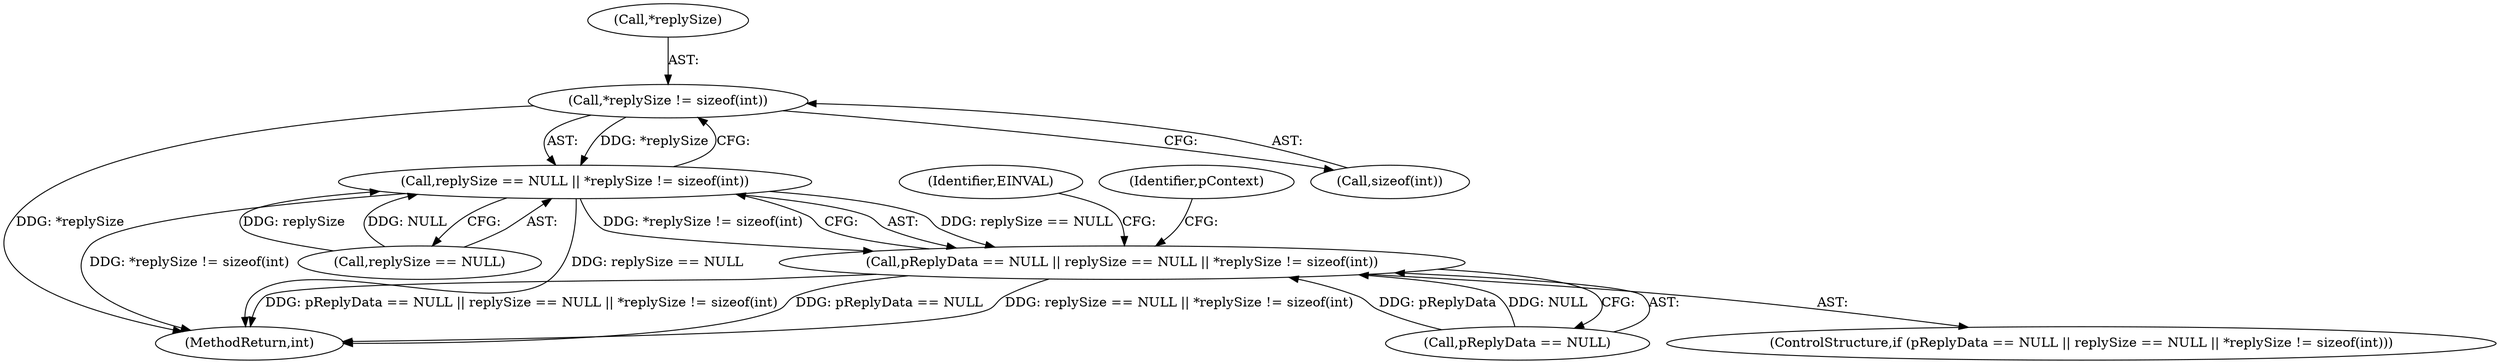 digraph "0_Android_aeea52da00d210587fb3ed895de3d5f2e0264c88_11@API" {
"1000239" [label="(Call,*replySize != sizeof(int))"];
"1000235" [label="(Call,replySize == NULL || *replySize != sizeof(int))"];
"1000231" [label="(Call,pReplyData == NULL || replySize == NULL || *replySize != sizeof(int))"];
"1000239" [label="(Call,*replySize != sizeof(int))"];
"1000231" [label="(Call,pReplyData == NULL || replySize == NULL || *replySize != sizeof(int))"];
"1001028" [label="(MethodReturn,int)"];
"1000232" [label="(Call,pReplyData == NULL)"];
"1000236" [label="(Call,replySize == NULL)"];
"1000251" [label="(Identifier,pContext)"];
"1000240" [label="(Call,*replySize)"];
"1000230" [label="(ControlStructure,if (pReplyData == NULL || replySize == NULL || *replySize != sizeof(int)))"];
"1000242" [label="(Call,sizeof(int))"];
"1000247" [label="(Identifier,EINVAL)"];
"1000235" [label="(Call,replySize == NULL || *replySize != sizeof(int))"];
"1000239" -> "1000235"  [label="AST: "];
"1000239" -> "1000242"  [label="CFG: "];
"1000240" -> "1000239"  [label="AST: "];
"1000242" -> "1000239"  [label="AST: "];
"1000235" -> "1000239"  [label="CFG: "];
"1000239" -> "1001028"  [label="DDG: *replySize"];
"1000239" -> "1000235"  [label="DDG: *replySize"];
"1000235" -> "1000231"  [label="AST: "];
"1000235" -> "1000236"  [label="CFG: "];
"1000236" -> "1000235"  [label="AST: "];
"1000231" -> "1000235"  [label="CFG: "];
"1000235" -> "1001028"  [label="DDG: replySize == NULL"];
"1000235" -> "1001028"  [label="DDG: *replySize != sizeof(int)"];
"1000235" -> "1000231"  [label="DDG: replySize == NULL"];
"1000235" -> "1000231"  [label="DDG: *replySize != sizeof(int)"];
"1000236" -> "1000235"  [label="DDG: replySize"];
"1000236" -> "1000235"  [label="DDG: NULL"];
"1000231" -> "1000230"  [label="AST: "];
"1000231" -> "1000232"  [label="CFG: "];
"1000232" -> "1000231"  [label="AST: "];
"1000247" -> "1000231"  [label="CFG: "];
"1000251" -> "1000231"  [label="CFG: "];
"1000231" -> "1001028"  [label="DDG: replySize == NULL || *replySize != sizeof(int)"];
"1000231" -> "1001028"  [label="DDG: pReplyData == NULL || replySize == NULL || *replySize != sizeof(int)"];
"1000231" -> "1001028"  [label="DDG: pReplyData == NULL"];
"1000232" -> "1000231"  [label="DDG: pReplyData"];
"1000232" -> "1000231"  [label="DDG: NULL"];
}
